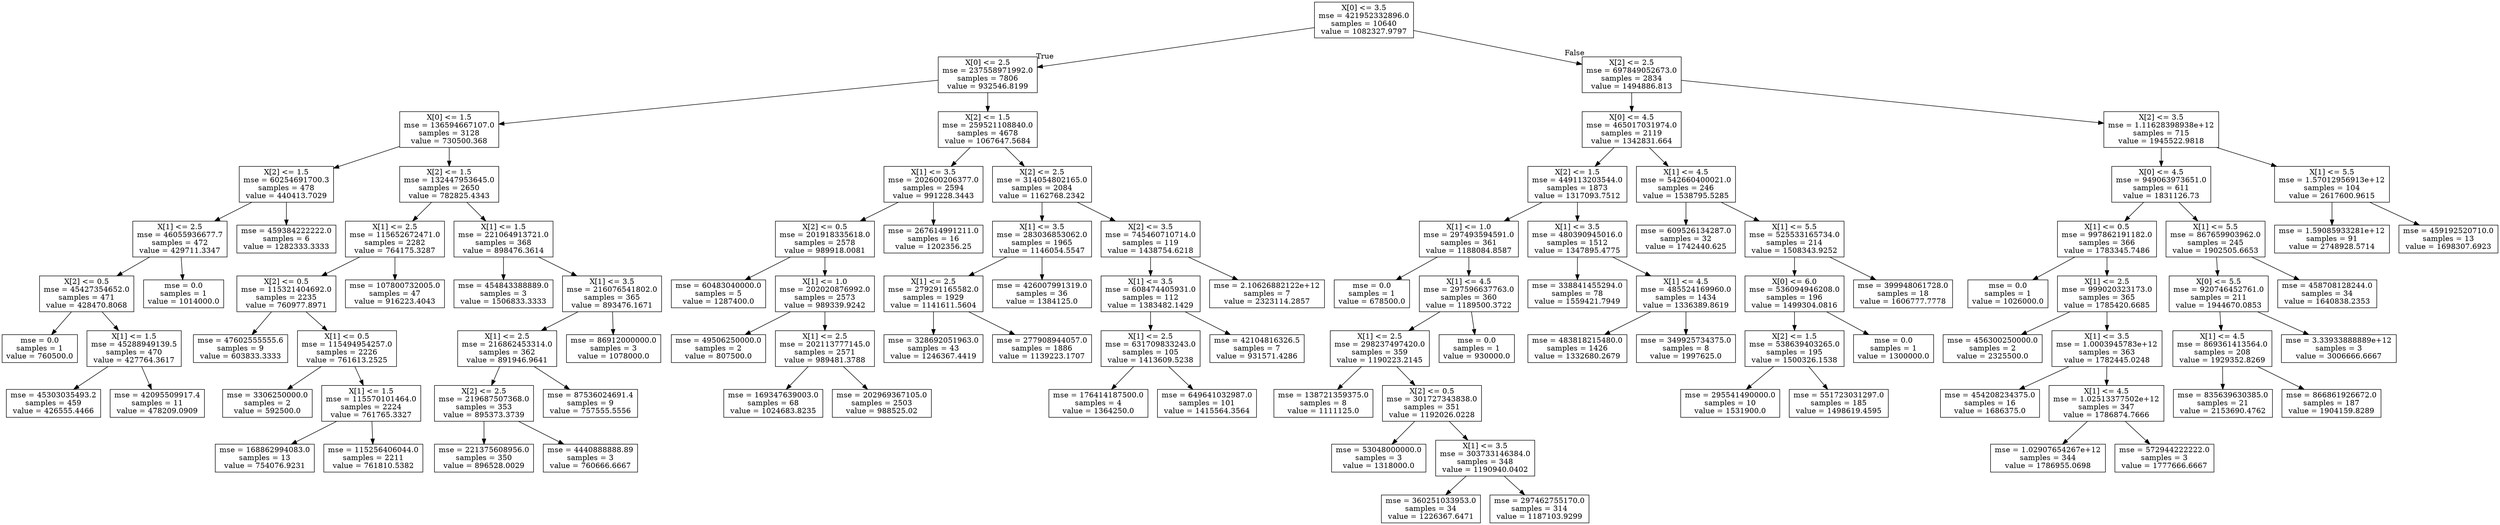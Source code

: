 digraph Tree {
node [shape=box] ;
0 [label="X[0] <= 3.5\nmse = 421952332896.0\nsamples = 10640\nvalue = 1082327.9797"] ;
1 [label="X[0] <= 2.5\nmse = 237558971992.0\nsamples = 7806\nvalue = 932546.8199"] ;
0 -> 1 [labeldistance=2.5, labelangle=45, headlabel="True"] ;
3 [label="X[0] <= 1.5\nmse = 136594667107.0\nsamples = 3128\nvalue = 730500.368"] ;
1 -> 3 ;
9 [label="X[2] <= 1.5\nmse = 60254691700.3\nsamples = 478\nvalue = 440413.7029"] ;
3 -> 9 ;
25 [label="X[1] <= 2.5\nmse = 46055936677.7\nsamples = 472\nvalue = 429711.3347"] ;
9 -> 25 ;
59 [label="X[2] <= 0.5\nmse = 45427354652.0\nsamples = 471\nvalue = 428470.8068"] ;
25 -> 59 ;
69 [label="mse = 0.0\nsamples = 1\nvalue = 760500.0"] ;
59 -> 69 ;
70 [label="X[1] <= 1.5\nmse = 45288949139.5\nsamples = 470\nvalue = 427764.3617"] ;
59 -> 70 ;
93 [label="mse = 45303035493.2\nsamples = 459\nvalue = 426555.4466"] ;
70 -> 93 ;
94 [label="mse = 42095509917.4\nsamples = 11\nvalue = 478209.0909"] ;
70 -> 94 ;
60 [label="mse = 0.0\nsamples = 1\nvalue = 1014000.0"] ;
25 -> 60 ;
26 [label="mse = 459384222222.0\nsamples = 6\nvalue = 1282333.3333"] ;
9 -> 26 ;
10 [label="X[2] <= 1.5\nmse = 132447953645.0\nsamples = 2650\nvalue = 782825.4343"] ;
3 -> 10 ;
23 [label="X[1] <= 2.5\nmse = 115652672471.0\nsamples = 2282\nvalue = 764175.3287"] ;
10 -> 23 ;
47 [label="X[2] <= 0.5\nmse = 115321404692.0\nsamples = 2235\nvalue = 760977.8971"] ;
23 -> 47 ;
63 [label="mse = 47602555555.6\nsamples = 9\nvalue = 603833.3333"] ;
47 -> 63 ;
64 [label="X[1] <= 0.5\nmse = 115494954257.0\nsamples = 2226\nvalue = 761613.2525"] ;
47 -> 64 ;
81 [label="mse = 3306250000.0\nsamples = 2\nvalue = 592500.0"] ;
64 -> 81 ;
82 [label="X[1] <= 1.5\nmse = 115570101464.0\nsamples = 2224\nvalue = 761765.3327"] ;
64 -> 82 ;
99 [label="mse = 168862994083.0\nsamples = 13\nvalue = 754076.9231"] ;
82 -> 99 ;
100 [label="mse = 115256406044.0\nsamples = 2211\nvalue = 761810.5382"] ;
82 -> 100 ;
48 [label="mse = 107800732005.0\nsamples = 47\nvalue = 916223.4043"] ;
23 -> 48 ;
24 [label="X[1] <= 1.5\nmse = 221064913721.0\nsamples = 368\nvalue = 898476.3614"] ;
10 -> 24 ;
45 [label="mse = 454843388889.0\nsamples = 3\nvalue = 1506833.3333"] ;
24 -> 45 ;
46 [label="X[1] <= 3.5\nmse = 216076541802.0\nsamples = 365\nvalue = 893476.1671"] ;
24 -> 46 ;
71 [label="X[1] <= 2.5\nmse = 216862453314.0\nsamples = 362\nvalue = 891946.9641"] ;
46 -> 71 ;
73 [label="X[2] <= 2.5\nmse = 219687507368.0\nsamples = 353\nvalue = 895373.3739"] ;
71 -> 73 ;
83 [label="mse = 221375608956.0\nsamples = 350\nvalue = 896528.0029"] ;
73 -> 83 ;
84 [label="mse = 4440888888.89\nsamples = 3\nvalue = 760666.6667"] ;
73 -> 84 ;
74 [label="mse = 87536024691.4\nsamples = 9\nvalue = 757555.5556"] ;
71 -> 74 ;
72 [label="mse = 86912000000.0\nsamples = 3\nvalue = 1078000.0"] ;
46 -> 72 ;
4 [label="X[2] <= 1.5\nmse = 259521108840.0\nsamples = 4678\nvalue = 1067647.5684"] ;
1 -> 4 ;
11 [label="X[1] <= 3.5\nmse = 202600206377.0\nsamples = 2594\nvalue = 991228.3443"] ;
4 -> 11 ;
49 [label="X[2] <= 0.5\nmse = 201918335618.0\nsamples = 2578\nvalue = 989918.0081"] ;
11 -> 49 ;
57 [label="mse = 60483040000.0\nsamples = 5\nvalue = 1287400.0"] ;
49 -> 57 ;
58 [label="X[1] <= 1.0\nmse = 202020876992.0\nsamples = 2573\nvalue = 989339.9242"] ;
49 -> 58 ;
77 [label="mse = 49506250000.0\nsamples = 2\nvalue = 807500.0"] ;
58 -> 77 ;
78 [label="X[1] <= 2.5\nmse = 202113777145.0\nsamples = 2571\nvalue = 989481.3788"] ;
58 -> 78 ;
79 [label="mse = 169347639003.0\nsamples = 68\nvalue = 1024683.8235"] ;
78 -> 79 ;
80 [label="mse = 202969367105.0\nsamples = 2503\nvalue = 988525.02"] ;
78 -> 80 ;
50 [label="mse = 267614991211.0\nsamples = 16\nvalue = 1202356.25"] ;
11 -> 50 ;
12 [label="X[2] <= 2.5\nmse = 314054802165.0\nsamples = 2084\nvalue = 1162768.2342"] ;
4 -> 12 ;
17 [label="X[1] <= 3.5\nmse = 283036853062.0\nsamples = 1965\nvalue = 1146054.5547"] ;
12 -> 17 ;
37 [label="X[1] <= 2.5\nmse = 279291165582.0\nsamples = 1929\nvalue = 1141611.5604"] ;
17 -> 37 ;
55 [label="mse = 328692051963.0\nsamples = 43\nvalue = 1246367.4419"] ;
37 -> 55 ;
56 [label="mse = 277908944057.0\nsamples = 1886\nvalue = 1139223.1707"] ;
37 -> 56 ;
38 [label="mse = 426007991319.0\nsamples = 36\nvalue = 1384125.0"] ;
17 -> 38 ;
18 [label="X[2] <= 3.5\nmse = 745460710714.0\nsamples = 119\nvalue = 1438754.6218"] ;
12 -> 18 ;
21 [label="X[1] <= 3.5\nmse = 608474405931.0\nsamples = 112\nvalue = 1383482.1429"] ;
18 -> 21 ;
41 [label="X[1] <= 2.5\nmse = 631709833243.0\nsamples = 105\nvalue = 1413609.5238"] ;
21 -> 41 ;
97 [label="mse = 176414187500.0\nsamples = 4\nvalue = 1364250.0"] ;
41 -> 97 ;
98 [label="mse = 649641032987.0\nsamples = 101\nvalue = 1415564.3564"] ;
41 -> 98 ;
42 [label="mse = 42104816326.5\nsamples = 7\nvalue = 931571.4286"] ;
21 -> 42 ;
22 [label="mse = 2.10626882122e+12\nsamples = 7\nvalue = 2323114.2857"] ;
18 -> 22 ;
2 [label="X[2] <= 2.5\nmse = 697849052673.0\nsamples = 2834\nvalue = 1494886.813"] ;
0 -> 2 [labeldistance=2.5, labelangle=-45, headlabel="False"] ;
5 [label="X[0] <= 4.5\nmse = 465017031974.0\nsamples = 2119\nvalue = 1342831.664"] ;
2 -> 5 ;
15 [label="X[2] <= 1.5\nmse = 449113203544.0\nsamples = 1873\nvalue = 1317093.7512"] ;
5 -> 15 ;
19 [label="X[1] <= 1.0\nmse = 297493594591.0\nsamples = 361\nvalue = 1188084.8587"] ;
15 -> 19 ;
61 [label="mse = 0.0\nsamples = 1\nvalue = 678500.0"] ;
19 -> 61 ;
62 [label="X[1] <= 4.5\nmse = 297596637763.0\nsamples = 360\nvalue = 1189500.3722"] ;
19 -> 62 ;
75 [label="X[1] <= 2.5\nmse = 298237497420.0\nsamples = 359\nvalue = 1190223.2145"] ;
62 -> 75 ;
85 [label="mse = 138721359375.0\nsamples = 8\nvalue = 1111125.0"] ;
75 -> 85 ;
86 [label="X[2] <= 0.5\nmse = 301727343838.0\nsamples = 351\nvalue = 1192026.0228"] ;
75 -> 86 ;
87 [label="mse = 53048000000.0\nsamples = 3\nvalue = 1318000.0"] ;
86 -> 87 ;
88 [label="X[1] <= 3.5\nmse = 303733146384.0\nsamples = 348\nvalue = 1190940.0402"] ;
86 -> 88 ;
89 [label="mse = 360251033953.0\nsamples = 34\nvalue = 1226367.6471"] ;
88 -> 89 ;
90 [label="mse = 297462755170.0\nsamples = 314\nvalue = 1187103.9299"] ;
88 -> 90 ;
76 [label="mse = 0.0\nsamples = 1\nvalue = 930000.0"] ;
62 -> 76 ;
20 [label="X[1] <= 3.5\nmse = 480390945016.0\nsamples = 1512\nvalue = 1347895.4775"] ;
15 -> 20 ;
27 [label="mse = 338841455294.0\nsamples = 78\nvalue = 1559421.7949"] ;
20 -> 27 ;
28 [label="X[1] <= 4.5\nmse = 485524169960.0\nsamples = 1434\nvalue = 1336389.8619"] ;
20 -> 28 ;
29 [label="mse = 483818215480.0\nsamples = 1426\nvalue = 1332680.2679"] ;
28 -> 29 ;
30 [label="mse = 349925734375.0\nsamples = 8\nvalue = 1997625.0"] ;
28 -> 30 ;
16 [label="X[1] <= 4.5\nmse = 542660400021.0\nsamples = 246\nvalue = 1538795.5285"] ;
5 -> 16 ;
39 [label="mse = 609526134287.0\nsamples = 32\nvalue = 1742440.625"] ;
16 -> 39 ;
40 [label="X[1] <= 5.5\nmse = 525533165734.0\nsamples = 214\nvalue = 1508343.9252"] ;
16 -> 40 ;
65 [label="X[0] <= 6.0\nmse = 536094946208.0\nsamples = 196\nvalue = 1499304.0816"] ;
40 -> 65 ;
91 [label="X[2] <= 1.5\nmse = 538639403265.0\nsamples = 195\nvalue = 1500326.1538"] ;
65 -> 91 ;
95 [label="mse = 295541490000.0\nsamples = 10\nvalue = 1531900.0"] ;
91 -> 95 ;
96 [label="mse = 551723031297.0\nsamples = 185\nvalue = 1498619.4595"] ;
91 -> 96 ;
92 [label="mse = 0.0\nsamples = 1\nvalue = 1300000.0"] ;
65 -> 92 ;
66 [label="mse = 399948061728.0\nsamples = 18\nvalue = 1606777.7778"] ;
40 -> 66 ;
6 [label="X[2] <= 3.5\nmse = 1.11628398938e+12\nsamples = 715\nvalue = 1945522.9818"] ;
2 -> 6 ;
7 [label="X[0] <= 4.5\nmse = 949063973651.0\nsamples = 611\nvalue = 1831126.73"] ;
6 -> 7 ;
31 [label="X[1] <= 0.5\nmse = 997862191182.0\nsamples = 366\nvalue = 1783345.7486"] ;
7 -> 31 ;
51 [label="mse = 0.0\nsamples = 1\nvalue = 1026000.0"] ;
31 -> 51 ;
52 [label="X[1] <= 2.5\nmse = 999020323173.0\nsamples = 365\nvalue = 1785420.6685"] ;
31 -> 52 ;
53 [label="mse = 456300250000.0\nsamples = 2\nvalue = 2325500.0"] ;
52 -> 53 ;
54 [label="X[1] <= 3.5\nmse = 1.0003945783e+12\nsamples = 363\nvalue = 1782445.0248"] ;
52 -> 54 ;
67 [label="mse = 454208234375.0\nsamples = 16\nvalue = 1686375.0"] ;
54 -> 67 ;
68 [label="X[1] <= 4.5\nmse = 1.02513377502e+12\nsamples = 347\nvalue = 1786874.7666"] ;
54 -> 68 ;
101 [label="mse = 1.02907654267e+12\nsamples = 344\nvalue = 1786955.0698"] ;
68 -> 101 ;
102 [label="mse = 572944222222.0\nsamples = 3\nvalue = 1777666.6667"] ;
68 -> 102 ;
32 [label="X[1] <= 5.5\nmse = 867659903962.0\nsamples = 245\nvalue = 1902505.6653"] ;
7 -> 32 ;
33 [label="X[0] <= 5.5\nmse = 920746452761.0\nsamples = 211\nvalue = 1944670.0853"] ;
32 -> 33 ;
35 [label="X[1] <= 4.5\nmse = 869361413564.0\nsamples = 208\nvalue = 1929352.8269"] ;
33 -> 35 ;
43 [label="mse = 835639630385.0\nsamples = 21\nvalue = 2153690.4762"] ;
35 -> 43 ;
44 [label="mse = 866861926672.0\nsamples = 187\nvalue = 1904159.8289"] ;
35 -> 44 ;
36 [label="mse = 3.33933888889e+12\nsamples = 3\nvalue = 3006666.6667"] ;
33 -> 36 ;
34 [label="mse = 458708128244.0\nsamples = 34\nvalue = 1640838.2353"] ;
32 -> 34 ;
8 [label="X[1] <= 5.5\nmse = 1.57012956913e+12\nsamples = 104\nvalue = 2617600.9615"] ;
6 -> 8 ;
13 [label="mse = 1.59085933281e+12\nsamples = 91\nvalue = 2748928.5714"] ;
8 -> 13 ;
14 [label="mse = 459192520710.0\nsamples = 13\nvalue = 1698307.6923"] ;
8 -> 14 ;
}